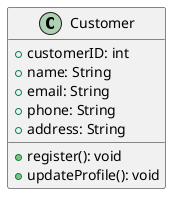 @startuml
class Customer {
    +customerID: int
    +name: String
    +email: String
    +phone: String
    +address: String
    +register(): void
    +updateProfile(): void
}

@enduml